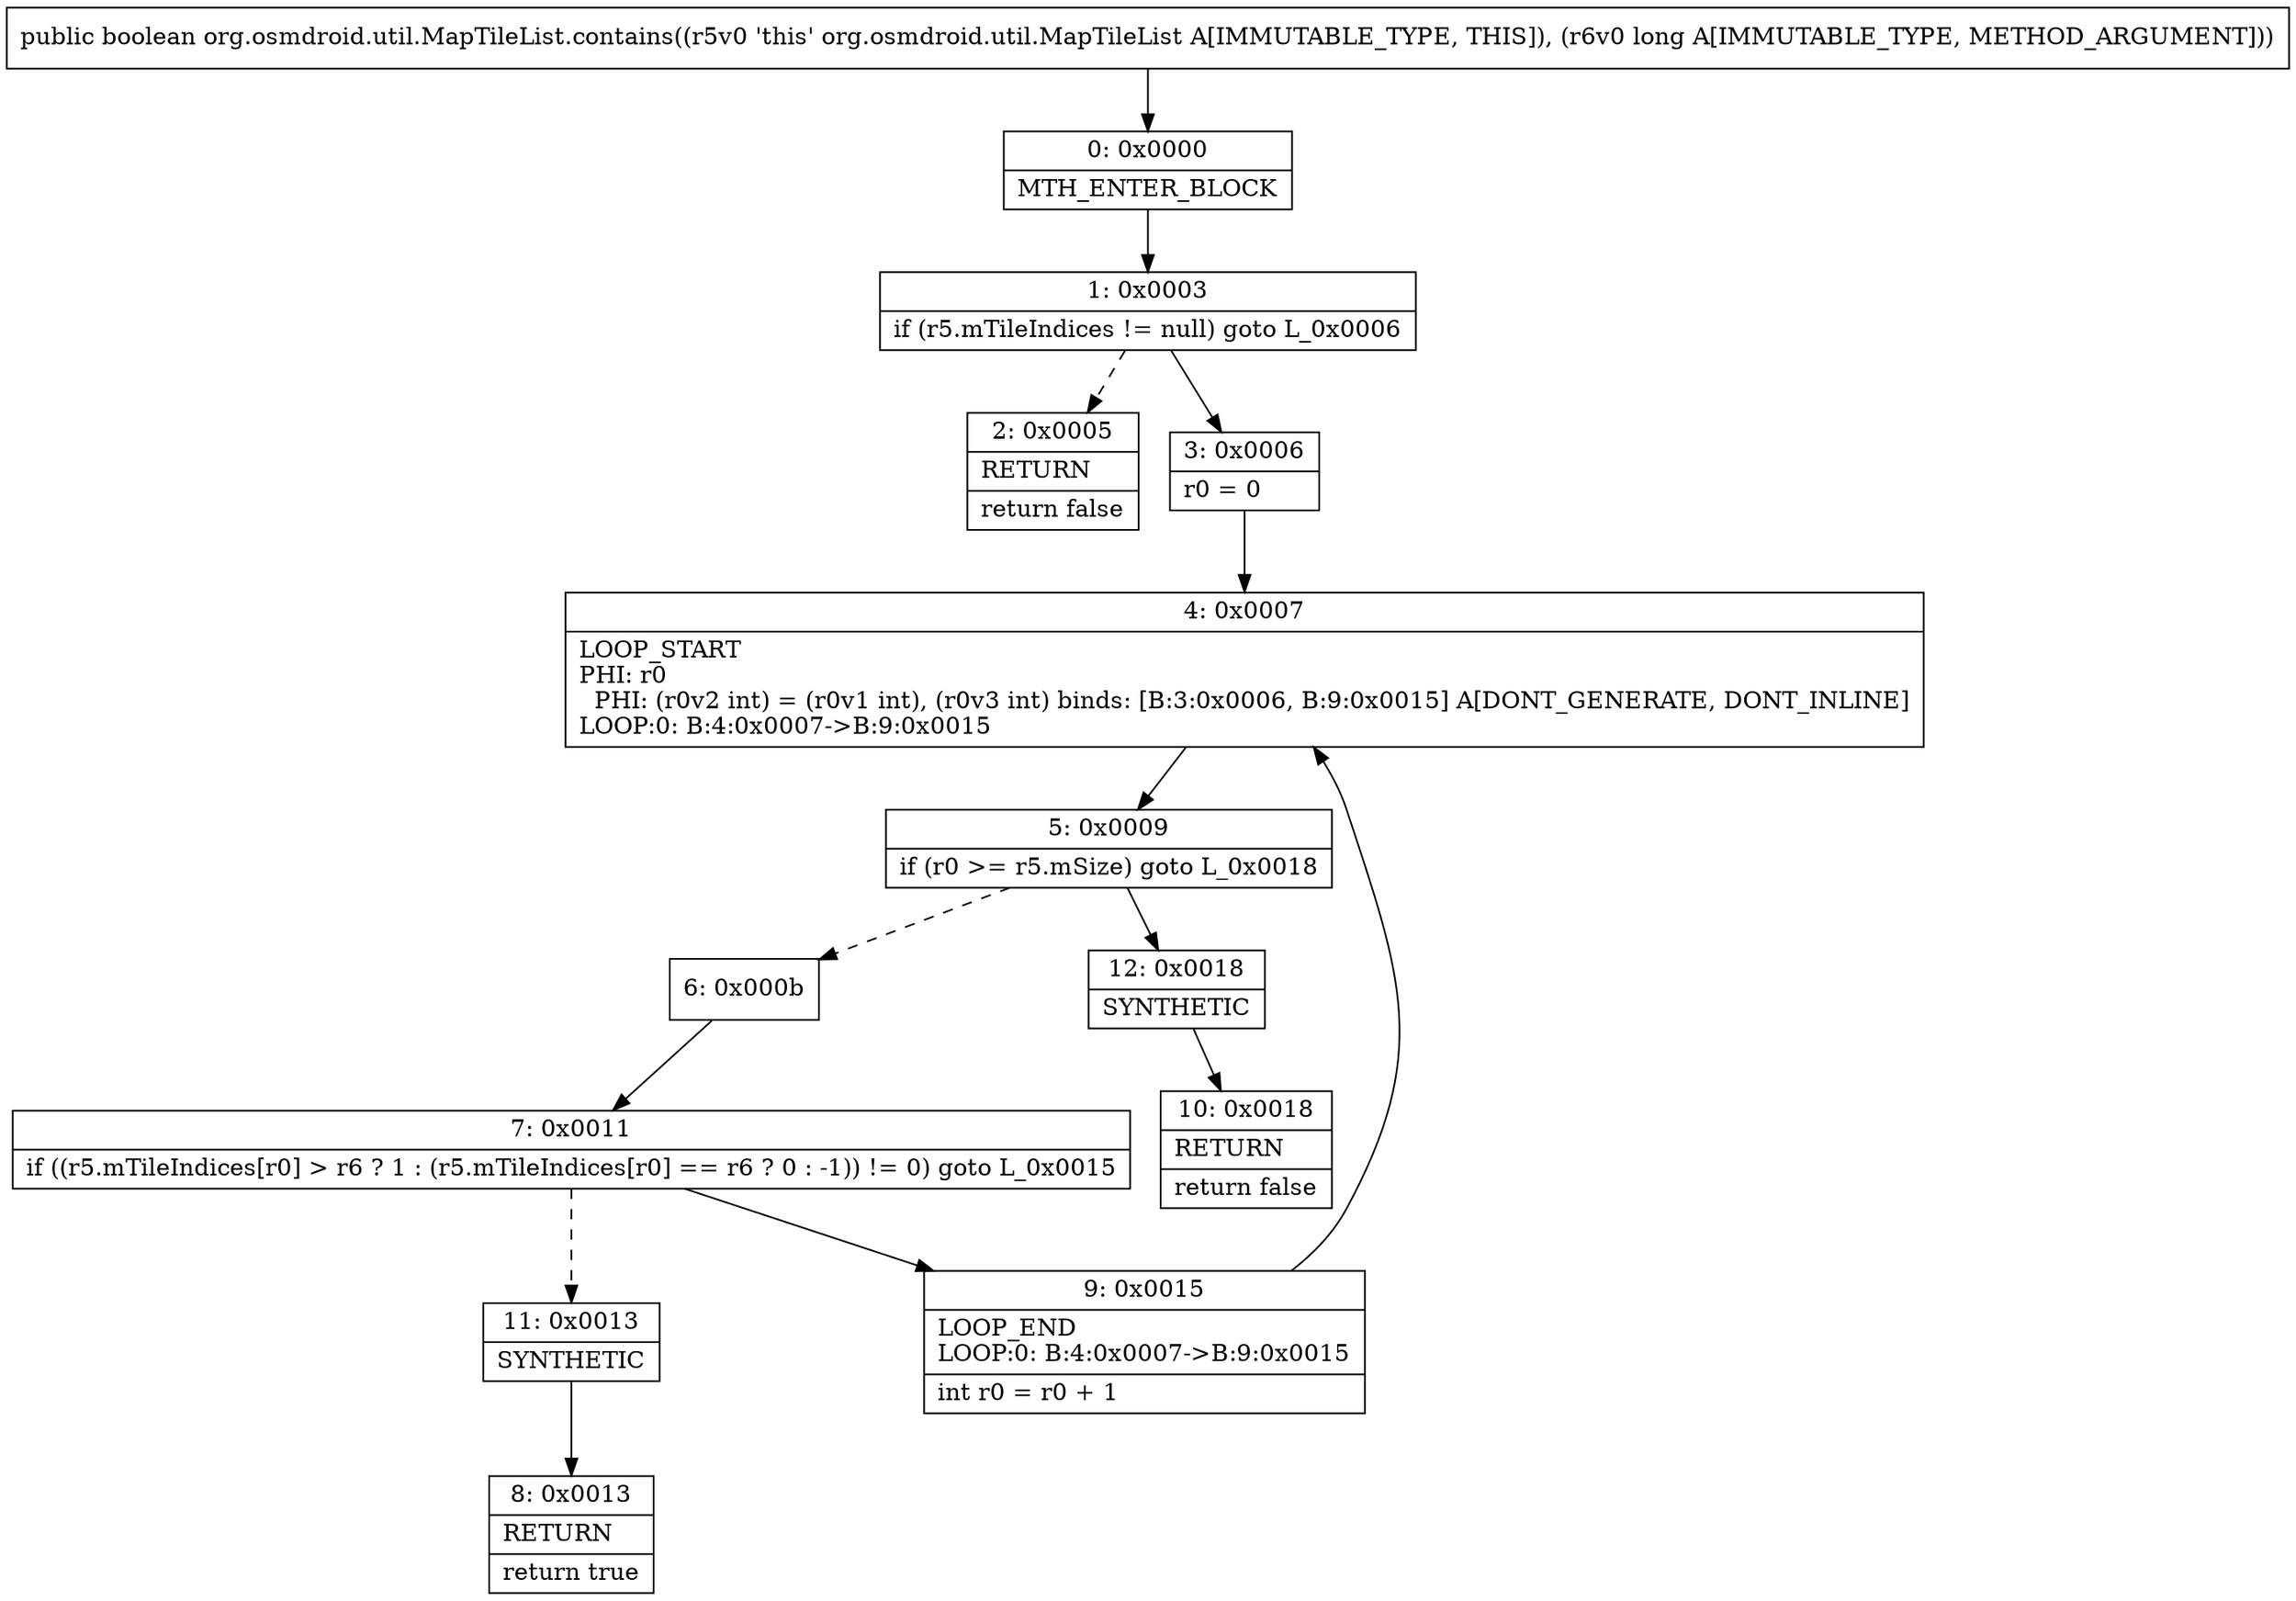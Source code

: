 digraph "CFG fororg.osmdroid.util.MapTileList.contains(J)Z" {
Node_0 [shape=record,label="{0\:\ 0x0000|MTH_ENTER_BLOCK\l}"];
Node_1 [shape=record,label="{1\:\ 0x0003|if (r5.mTileIndices != null) goto L_0x0006\l}"];
Node_2 [shape=record,label="{2\:\ 0x0005|RETURN\l|return false\l}"];
Node_3 [shape=record,label="{3\:\ 0x0006|r0 = 0\l}"];
Node_4 [shape=record,label="{4\:\ 0x0007|LOOP_START\lPHI: r0 \l  PHI: (r0v2 int) = (r0v1 int), (r0v3 int) binds: [B:3:0x0006, B:9:0x0015] A[DONT_GENERATE, DONT_INLINE]\lLOOP:0: B:4:0x0007\-\>B:9:0x0015\l}"];
Node_5 [shape=record,label="{5\:\ 0x0009|if (r0 \>= r5.mSize) goto L_0x0018\l}"];
Node_6 [shape=record,label="{6\:\ 0x000b}"];
Node_7 [shape=record,label="{7\:\ 0x0011|if ((r5.mTileIndices[r0] \> r6 ? 1 : (r5.mTileIndices[r0] == r6 ? 0 : \-1)) != 0) goto L_0x0015\l}"];
Node_8 [shape=record,label="{8\:\ 0x0013|RETURN\l|return true\l}"];
Node_9 [shape=record,label="{9\:\ 0x0015|LOOP_END\lLOOP:0: B:4:0x0007\-\>B:9:0x0015\l|int r0 = r0 + 1\l}"];
Node_10 [shape=record,label="{10\:\ 0x0018|RETURN\l|return false\l}"];
Node_11 [shape=record,label="{11\:\ 0x0013|SYNTHETIC\l}"];
Node_12 [shape=record,label="{12\:\ 0x0018|SYNTHETIC\l}"];
MethodNode[shape=record,label="{public boolean org.osmdroid.util.MapTileList.contains((r5v0 'this' org.osmdroid.util.MapTileList A[IMMUTABLE_TYPE, THIS]), (r6v0 long A[IMMUTABLE_TYPE, METHOD_ARGUMENT])) }"];
MethodNode -> Node_0;
Node_0 -> Node_1;
Node_1 -> Node_2[style=dashed];
Node_1 -> Node_3;
Node_3 -> Node_4;
Node_4 -> Node_5;
Node_5 -> Node_6[style=dashed];
Node_5 -> Node_12;
Node_6 -> Node_7;
Node_7 -> Node_9;
Node_7 -> Node_11[style=dashed];
Node_9 -> Node_4;
Node_11 -> Node_8;
Node_12 -> Node_10;
}

